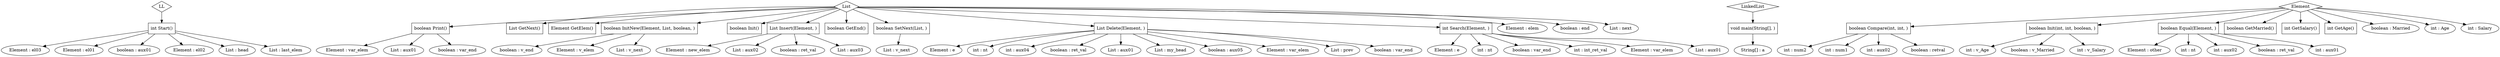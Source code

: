 digraph LinkedList {
"0x7fffcb83b818" [label=LL shape=diamond]
"0x7fffcb83d128" [label="int Start()" shape=box]
"0x7fffcb83d0a8" [label="Element : el03"]
"0x7fffcb83d128" -> "0x7fffcb83d0a8"
"0x7fffcb83cfa8" [label="Element : el01"]
"0x7fffcb83d128" -> "0x7fffcb83cfa8"
"0x7fffcb83cee8" [label="boolean : aux01"]
"0x7fffcb83d128" -> "0x7fffcb83cee8"
"0x7fffcb83d028" [label="Element : el02"]
"0x7fffcb83d128" -> "0x7fffcb83d028"
"0x7fffcb83cde8" [label="List : head"]
"0x7fffcb83d128" -> "0x7fffcb83cde8"
"0x7fffcb83ce68" [label="List : last_elem"]
"0x7fffcb83d128" -> "0x7fffcb83ce68"
"0x7fffcb83b818" -> "0x7fffcb83d128"
"0x7fffcb832788" [label=List shape=diamond]
"0x7fffcb83cab8" [label="boolean Print()" shape=box]
"0x7fffcb83ca38" [label="Element : var_elem"]
"0x7fffcb83cab8" -> "0x7fffcb83ca38"
"0x7fffcb83c938" [label="List : aux01"]
"0x7fffcb83cab8" -> "0x7fffcb83c938"
"0x7fffcb83c9b8" [label="boolean : var_end"]
"0x7fffcb83cab8" -> "0x7fffcb83c9b8"
"0x7fffcb832788" -> "0x7fffcb83cab8"
"0x7fffcb83c808" [label="List GetNext()" shape=box]
"0x7fffcb832788" -> "0x7fffcb83c808"
"0x7fffcb83c6d8" [label="Element GetElem()" shape=box]
"0x7fffcb832788" -> "0x7fffcb83c6d8"
"0x7fffcb83a188" [label="boolean InitNew(Element, List, boolean, )" shape=box]
"0x7fffcb83a0c8" [label="boolean : v_end"]
"0x7fffcb83a188" -> "0x7fffcb83a0c8"
"0x7fffcb839f78" [label="Element : v_elem"]
"0x7fffcb83a188" -> "0x7fffcb839f78"
"0x7fffcb83a048" [label="List : v_next"]
"0x7fffcb83a188" -> "0x7fffcb83a048"
"0x7fffcb832788" -> "0x7fffcb83a188"
"0x7fffcb839dc8" [label="boolean Init()" shape=box]
"0x7fffcb832788" -> "0x7fffcb839dc8"
"0x7fffcb83a578" [label="List Insert(Element, )" shape=box]
"0x7fffcb83a2e8" [label="Element : new_elem"]
"0x7fffcb83a578" -> "0x7fffcb83a2e8"
"0x7fffcb83a488" [label="List : aux02"]
"0x7fffcb83a578" -> "0x7fffcb83a488"
"0x7fffcb83a368" [label="boolean : ret_val"]
"0x7fffcb83a578" -> "0x7fffcb83a368"
"0x7fffcb83a408" [label="List : aux03"]
"0x7fffcb83a578" -> "0x7fffcb83a408"
"0x7fffcb832788" -> "0x7fffcb83a578"
"0x7fffcb83b588" [label="boolean GetEnd()" shape=box]
"0x7fffcb832788" -> "0x7fffcb83b588"
"0x7fffcb83a7f8" [label="boolean SetNext(List, )" shape=box]
"0x7fffcb83a748" [label="List : v_next"]
"0x7fffcb83a7f8" -> "0x7fffcb83a748"
"0x7fffcb832788" -> "0x7fffcb83a7f8"
"0x7fffcb83af18" [label="List Delete(Element, )" shape=box]
"0x7fffcb83a988" [label="Element : e"]
"0x7fffcb83af18" -> "0x7fffcb83a988"
"0x7fffcb83ae68" [label="int : nt"]
"0x7fffcb83af18" -> "0x7fffcb83ae68"
"0x7fffcb83ade8" [label="int : aux04"]
"0x7fffcb83af18" -> "0x7fffcb83ade8"
"0x7fffcb83aaa8" [label="boolean : ret_val"]
"0x7fffcb83af18" -> "0x7fffcb83aaa8"
"0x7fffcb83abe8" [label="List : aux01"]
"0x7fffcb83af18" -> "0x7fffcb83abe8"
"0x7fffcb83aa08" [label="List : my_head"]
"0x7fffcb83af18" -> "0x7fffcb83aa08"
"0x7fffcb83ab28" [label="boolean : aux05"]
"0x7fffcb83af18" -> "0x7fffcb83ab28"
"0x7fffcb83ad68" [label="Element : var_elem"]
"0x7fffcb83af18" -> "0x7fffcb83ad68"
"0x7fffcb83ac68" [label="List : prev"]
"0x7fffcb83af18" -> "0x7fffcb83ac68"
"0x7fffcb83ace8" [label="boolean : var_end"]
"0x7fffcb83af18" -> "0x7fffcb83ace8"
"0x7fffcb832788" -> "0x7fffcb83af18"
"0x7fffcb83b3f8" [label="int Search(Element, )" shape=box]
"0x7fffcb83b0a8" [label="Element : e"]
"0x7fffcb83b3f8" -> "0x7fffcb83b0a8"
"0x7fffcb83b348" [label="int : nt"]
"0x7fffcb83b3f8" -> "0x7fffcb83b348"
"0x7fffcb83b2c8" [label="boolean : var_end"]
"0x7fffcb83b3f8" -> "0x7fffcb83b2c8"
"0x7fffcb83b128" [label="int : int_ret_val"]
"0x7fffcb83b3f8" -> "0x7fffcb83b128"
"0x7fffcb83b248" [label="Element : var_elem"]
"0x7fffcb83b3f8" -> "0x7fffcb83b248"
"0x7fffcb83b1c8" [label="List : aux01"]
"0x7fffcb83b3f8" -> "0x7fffcb83b1c8"
"0x7fffcb832788" -> "0x7fffcb83b3f8"
"0x7fffcb83cbe8" [label="Element : elem"]
"0x7fffcb832788" -> "0x7fffcb83cbe8"
"0x7fffcb83cce8" [label="boolean : end"]
"0x7fffcb832788" -> "0x7fffcb83cce8"
"0x7fffcb83cc68" [label="List : next"]
"0x7fffcb832788" -> "0x7fffcb83cc68"
"0x7fffcb83e4c8" [label=LinkedList shape=diamond]
"0x7fffcb831498" [label="void main(String[], )" shape=box]
"0x7fffcb83f4b8" [label="String[] : a"]
"0x7fffcb831498" -> "0x7fffcb83f4b8"
"0x7fffcb83e4c8" -> "0x7fffcb831498"
"0x7fffcb844628" [label=Element shape=diamond]
"0x7fffcb844ed8" [label="boolean Compare(int, int, )" shape=box]
"0x7fffcb83fd28" [label="int : num2"]
"0x7fffcb844ed8" -> "0x7fffcb83fd28"
"0x7fffcb83fc58" [label="int : num1"]
"0x7fffcb844ed8" -> "0x7fffcb83fc58"
"0x7fffcb83fe48" [label="int : aux02"]
"0x7fffcb844ed8" -> "0x7fffcb83fe48"
"0x7fffcb83fda8" [label="boolean : retval"]
"0x7fffcb844ed8" -> "0x7fffcb83fda8"
"0x7fffcb844628" -> "0x7fffcb844ed8"
"0x7fffcb840ad8" [label="boolean Init(int, int, boolean, )" shape=box]
"0x7fffcb83f628" [label="int : v_Age"]
"0x7fffcb840ad8" -> "0x7fffcb83f628"
"0x7fffcb83f798" [label="boolean : v_Married"]
"0x7fffcb840ad8" -> "0x7fffcb83f798"
"0x7fffcb83f718" [label="int : v_Salary"]
"0x7fffcb840ad8" -> "0x7fffcb83f718"
"0x7fffcb844628" -> "0x7fffcb840ad8"
"0x7fffcb8449a8" [label="boolean Equal(Element, )" shape=box]
"0x7fffcb83f8e8" [label="Element : other"]
"0x7fffcb8449a8" -> "0x7fffcb83f8e8"
"0x7fffcb83fb48" [label="int : nt"]
"0x7fffcb8449a8" -> "0x7fffcb83fb48"
"0x7fffcb83fa88" [label="int : aux02"]
"0x7fffcb8449a8" -> "0x7fffcb83fa88"
"0x7fffcb83f968" [label="boolean : ret_val"]
"0x7fffcb8449a8" -> "0x7fffcb83f968"
"0x7fffcb83fa08" [label="int : aux01"]
"0x7fffcb8449a8" -> "0x7fffcb83fa08"
"0x7fffcb844628" -> "0x7fffcb8449a8"
"0x7fffcb8354c8" [label="boolean GetMarried()" shape=box]
"0x7fffcb844628" -> "0x7fffcb8354c8"
"0x7fffcb831898" [label="int GetSalary()" shape=box]
"0x7fffcb844628" -> "0x7fffcb831898"
"0x7fffcb840708" [label="int GetAge()" shape=box]
"0x7fffcb844628" -> "0x7fffcb840708"
"0x7fffcb839d08" [label="boolean : Married"]
"0x7fffcb844628" -> "0x7fffcb839d08"
"0x7fffcb83fec8" [label="int : Age"]
"0x7fffcb844628" -> "0x7fffcb83fec8"
"0x7fffcb83ff68" [label="int : Salary"]
"0x7fffcb844628" -> "0x7fffcb83ff68"
}
